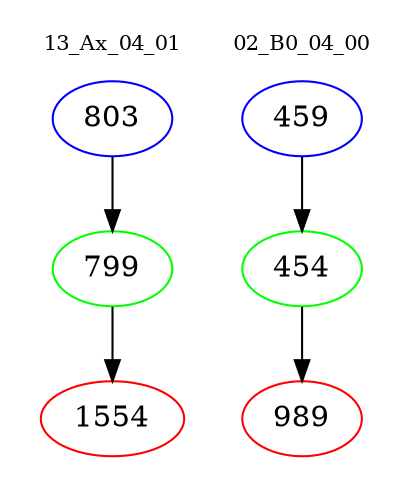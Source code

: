 digraph{
subgraph cluster_0 {
color = white
label = "13_Ax_04_01";
fontsize=10;
T0_803 [label="803", color="blue"]
T0_803 -> T0_799 [color="black"]
T0_799 [label="799", color="green"]
T0_799 -> T0_1554 [color="black"]
T0_1554 [label="1554", color="red"]
}
subgraph cluster_1 {
color = white
label = "02_B0_04_00";
fontsize=10;
T1_459 [label="459", color="blue"]
T1_459 -> T1_454 [color="black"]
T1_454 [label="454", color="green"]
T1_454 -> T1_989 [color="black"]
T1_989 [label="989", color="red"]
}
}
